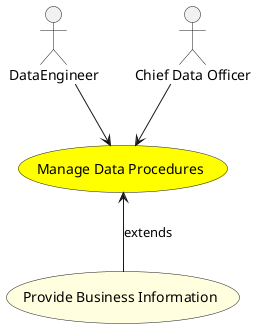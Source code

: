 @startuml


usecase "Manage Data Procedures" as ManageDataProcedures #yellow

Actor "DataEngineer" as DataEngineer

DataEngineer --> ManageDataProcedures

Actor "Chief Data Officer" as ChiefDataOfficer

ChiefDataOfficer --> ManageDataProcedures





usecase "Provide Business Information" as ProvideBusinessInformation #lightyellow

ManageDataProcedures <-- ProvideBusinessInformation : extends







@enduml

